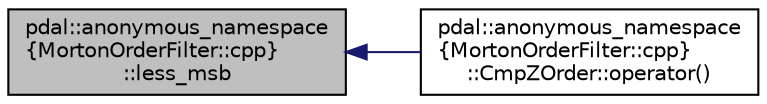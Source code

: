 digraph "pdal::anonymous_namespace{MortonOrderFilter::cpp}::less_msb"
{
  edge [fontname="Helvetica",fontsize="10",labelfontname="Helvetica",labelfontsize="10"];
  node [fontname="Helvetica",fontsize="10",shape=record];
  rankdir="LR";
  Node1 [label="pdal::anonymous_namespace\l\{MortonOrderFilter::cpp\}\l::less_msb",height=0.2,width=0.4,color="black", fillcolor="grey75", style="filled", fontcolor="black"];
  Node1 -> Node2 [dir="back",color="midnightblue",fontsize="10",style="solid",fontname="Helvetica"];
  Node2 [label="pdal::anonymous_namespace\l\{MortonOrderFilter::cpp\}\l::CmpZOrder::operator()",height=0.2,width=0.4,color="black", fillcolor="white", style="filled",URL="$classpdal_1_1anonymous__namespace_02MortonOrderFilter_8cpp_03_1_1CmpZOrder.html#ad66b9e638121034d7019b225c9106002"];
}
